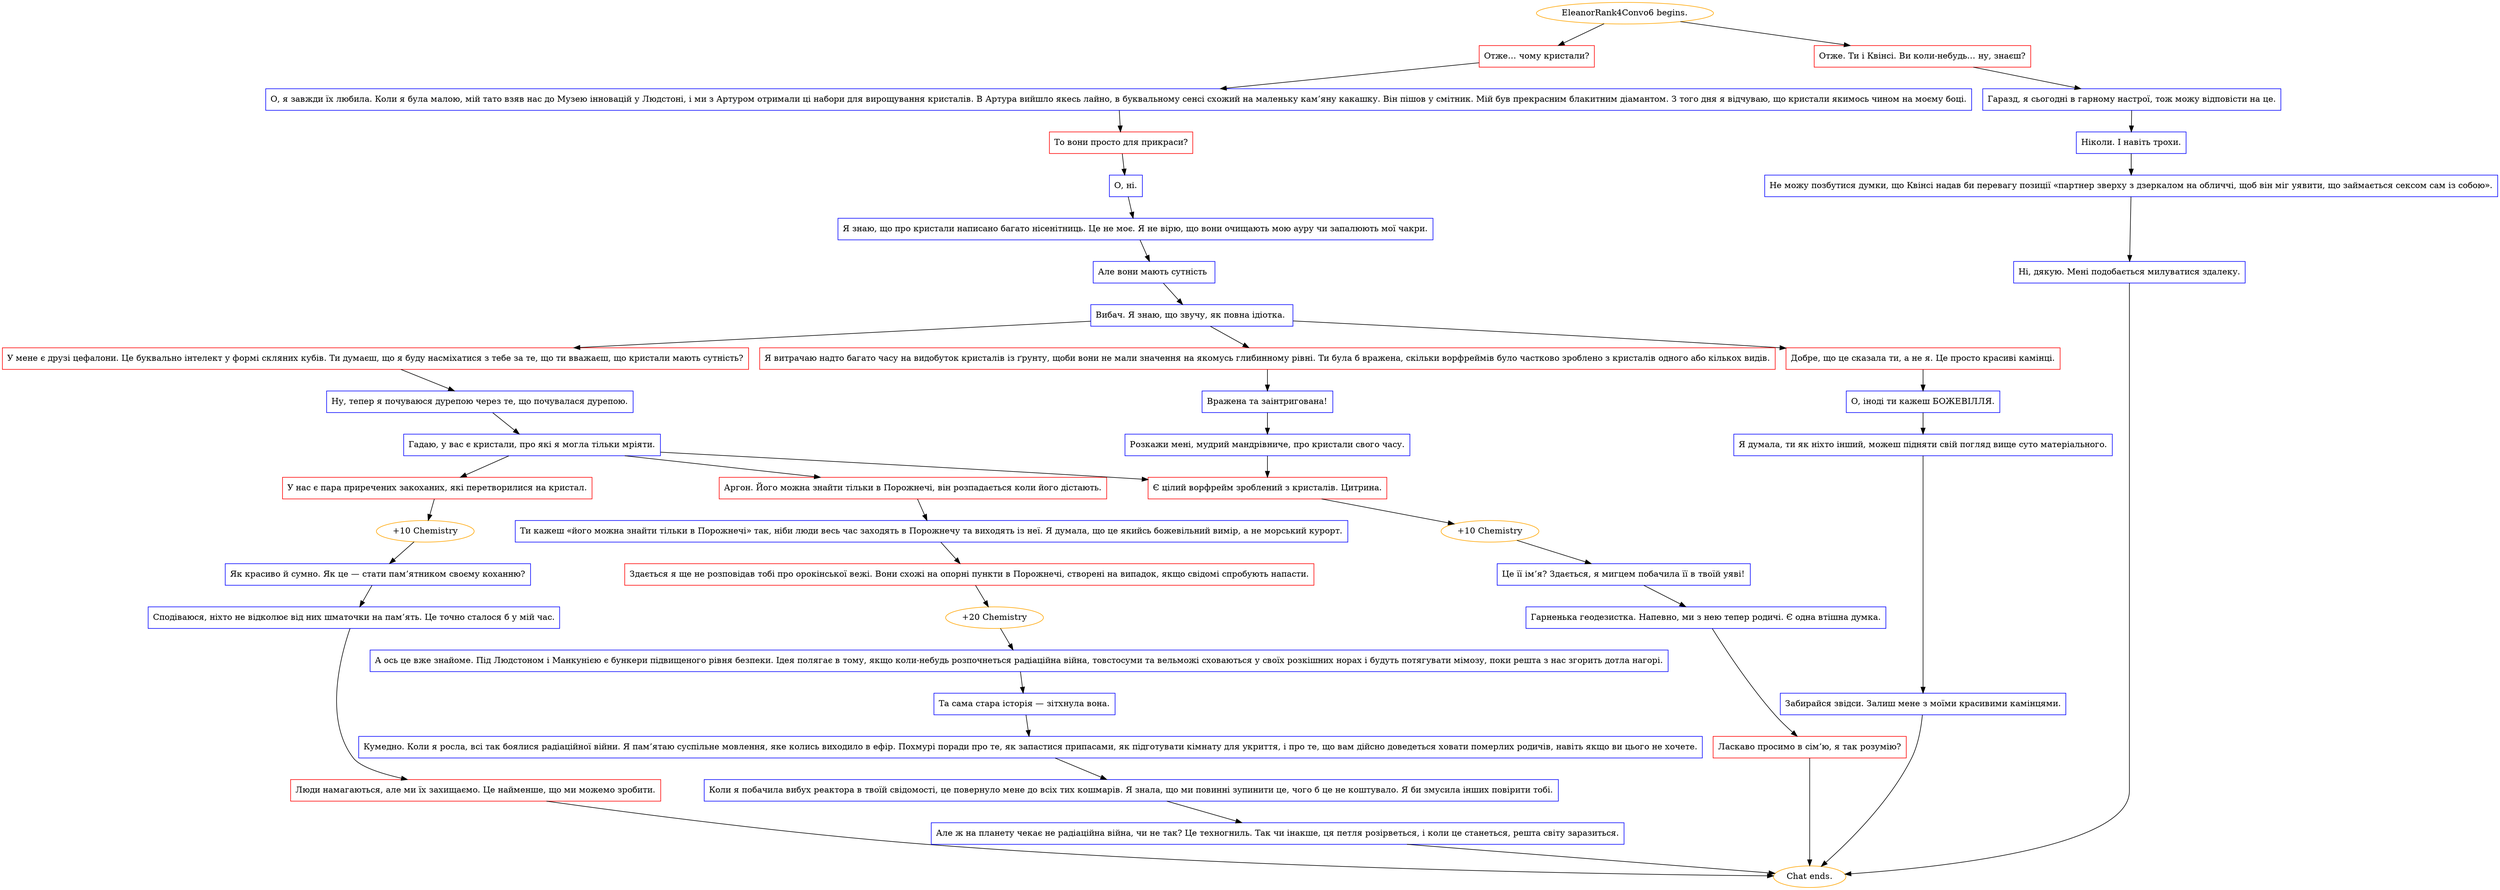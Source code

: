 digraph {
	"EleanorRank4Convo6 begins." [color=orange];
		"EleanorRank4Convo6 begins." -> j2802045920;
		"EleanorRank4Convo6 begins." -> j800680459;
	j2802045920 [label="Отже… чому кристали?",shape=box,color=red];
		j2802045920 -> j21930428;
	j800680459 [label="Отже. Ти і Квінсі. Ви коли-небудь… ну, знаєш?",shape=box,color=red];
		j800680459 -> j1078425154;
	j21930428 [label="О, я завжди їх любила. Коли я була малою, мій тато взяв нас до Музею інновацій у Людстоні, і ми з Артуром отримали ці набори для вирощування кристалів. В Артура вийшло якесь лайно, в буквальному сенсі схожий на маленьку кам’яну какашку. Він пішов у смітник. Мій був прекрасним блакитним діамантом. З того дня я відчуваю, що кристали якимось чином на моєму боці.",shape=box,color=blue];
		j21930428 -> j2490460633;
	j1078425154 [label="Гаразд, я сьогодні в гарному настрої, тож можу відповісти на це.",shape=box,color=blue];
		j1078425154 -> j3142247230;
	j2490460633 [label="То вони просто для прикраси?",shape=box,color=red];
		j2490460633 -> j3037189176;
	j3142247230 [label="Ніколи. І навіть трохи.",shape=box,color=blue];
		j3142247230 -> j2188830097;
	j3037189176 [label="О, ні.",shape=box,color=blue];
		j3037189176 -> j3086238526;
	j2188830097 [label="Не можу позбутися думки, що Квінсі надав би перевагу позиції «партнер зверху з дзеркалом на обличчі, щоб він міг уявити, що займається сексом сам із собою».",shape=box,color=blue];
		j2188830097 -> j634332828;
	j3086238526 [label="Я знаю, що про кристали написано багато нісенітниць. Це не моє. Я не вірю, що вони очищають мою ауру чи запалюють мої чакри.",shape=box,color=blue];
		j3086238526 -> j4079109612;
	j634332828 [label="Ні, дякую. Мені подобається милуватися здалеку.",shape=box,color=blue];
		j634332828 -> "Chat ends.";
	j4079109612 [label="Але вони мають сутність ",shape=box,color=blue];
		j4079109612 -> j2904284037;
	"Chat ends." [color=orange];
	j2904284037 [label="Вибач. Я знаю, що звучу, як повна ідіотка. ",shape=box,color=blue];
		j2904284037 -> j3589935674;
		j2904284037 -> j37876922;
		j2904284037 -> j3017769168;
	j3589935674 [label="Добре, що це сказала ти, а не я. Це просто красиві камінці.",shape=box,color=red];
		j3589935674 -> j296418242;
	j37876922 [label="У мене є друзі цефалони. Це буквально інтелект у формі скляних кубів. Ти думаєш, що я буду насміхатися з тебе за те, що ти вважаєш, що кристали мають сутність?",shape=box,color=red];
		j37876922 -> j4262240366;
	j3017769168 [label="Я витрачаю надто багато часу на видобуток кристалів із ґрунту, щоби вони не мали значення на якомусь глибинному рівні. Ти була б вражена, скільки ворфреймів було частково зроблено з кристалів одного або кількох видів.",shape=box,color=red];
		j3017769168 -> j790307514;
	j296418242 [label="О, іноді ти кажеш БОЖЕВІЛЛЯ.",shape=box,color=blue];
		j296418242 -> j3800778688;
	j4262240366 [label="Ну, тепер я почуваюся дурепою через те, що почувалася дурепою.",shape=box,color=blue];
		j4262240366 -> j68071192;
	j790307514 [label="Вражена та заінтригована!",shape=box,color=blue];
		j790307514 -> j2983728371;
	j3800778688 [label="Я думала, ти як ніхто інший, можеш підняти свій погляд вище суто матеріального.",shape=box,color=blue];
		j3800778688 -> j3514954385;
	j68071192 [label="Гадаю, у вас є кристали, про які я могла тільки мріяти.",shape=box,color=blue];
		j68071192 -> j2445117215;
		j68071192 -> j182621948;
		j68071192 -> j402118627;
	j2983728371 [label="Розкажи мені, мудрий мандрівниче, про кристали свого часу.",shape=box,color=blue];
		j2983728371 -> j182621948;
	j3514954385 [label="Забирайся звідси. Залиш мене з моїми красивими камінцями.",shape=box,color=blue];
		j3514954385 -> "Chat ends.";
	j2445117215 [label="Аргон. Його можна знайти тільки в Порожнечі, він розпадається коли його дістають.",shape=box,color=red];
		j2445117215 -> j2634418169;
	j182621948 [label="Є цілий ворфрейм зроблений з кристалів. Цитрина.",shape=box,color=red];
		j182621948 -> j1704953900;
	j402118627 [label="У нас є пара приречених закоханих, які перетворилися на кристал.",shape=box,color=red];
		j402118627 -> j1969215208;
	j2634418169 [label="Ти кажеш «його можна знайти тільки в Порожнечі» так, ніби люди весь час заходять в Порожнечу та виходять із неї. Я думала, що це якийсь божевільний вимір, а не морський курорт.",shape=box,color=blue];
		j2634418169 -> j619154176;
	j1704953900 [label="+10 Chemistry",color=orange];
		j1704953900 -> j492361193;
	j1969215208 [label="+10 Chemistry",color=orange];
		j1969215208 -> j1893571499;
	j619154176 [label="Здається я ще не розповідав тобі про орокінської вежі. Вони схожі на опорні пункти в Порожнечі, створені на випадок, якщо свідомі спробують напасти.",shape=box,color=red];
		j619154176 -> j3927659183;
	j492361193 [label="Це її ім’я? Здається, я мигцем побачила її в твоїй уяві!",shape=box,color=blue];
		j492361193 -> j4273047226;
	j1893571499 [label="Як красиво й сумно. Як це — стати пам’ятником своєму коханню?",shape=box,color=blue];
		j1893571499 -> j2063658086;
	j3927659183 [label="+20 Chemistry",color=orange];
		j3927659183 -> j839903571;
	j4273047226 [label="Гарненька геодезистка. Напевно, ми з нею тепер родичі. Є одна втішна думка.",shape=box,color=blue];
		j4273047226 -> j233560069;
	j2063658086 [label="Сподіваюся, ніхто не відколює від них шматочки на пам’ять. Це точно сталося б у мій час.",shape=box,color=blue];
		j2063658086 -> j603746673;
	j839903571 [label="А ось це вже знайоме. Під Людстоном і Манкунією є бункери підвищеного рівня безпеки. Ідея полягає в тому, якщо коли-небудь розпочнеться радіаційна війна, товстосуми та вельможі сховаються у своїх розкішних норах і будуть потягувати мімозу, поки решта з нас згорить дотла нагорі.",shape=box,color=blue];
		j839903571 -> j3923328987;
	j233560069 [label="Ласкаво просимо в сім’ю, я так розумію?",shape=box,color=red];
		j233560069 -> "Chat ends.";
	j603746673 [label="Люди намагаються, але ми їх захищаємо. Це найменше, що ми можемо зробити.",shape=box,color=red];
		j603746673 -> "Chat ends.";
	j3923328987 [label="Та сама стара історія — зітхнула вона.",shape=box,color=blue];
		j3923328987 -> j1832280647;
	j1832280647 [label="Кумедно. Коли я росла, всі так боялися радіаційної війни. Я пам’ятаю суспільне мовлення, яке колись виходило в ефір. Похмурі поради про те, як запастися припасами, як підготувати кімнату для укриття, і про те, що вам дійсно доведеться ховати померлих родичів, навіть якщо ви цього не хочете.",shape=box,color=blue];
		j1832280647 -> j505343999;
	j505343999 [label="Коли я побачила вибух реактора в твоїй свідомості, це повернуло мене до всіх тих кошмарів. Я знала, що ми повинні зупинити це, чого б це не коштувало. Я би змусила інших повірити тобі.",shape=box,color=blue];
		j505343999 -> j2006455967;
	j2006455967 [label="Але ж на планету чекає не радіаційна війна, чи не так? Це техногниль. Так чи інакше, ця петля розірветься, і коли це станеться, решта світу заразиться.",shape=box,color=blue];
		j2006455967 -> "Chat ends.";
}